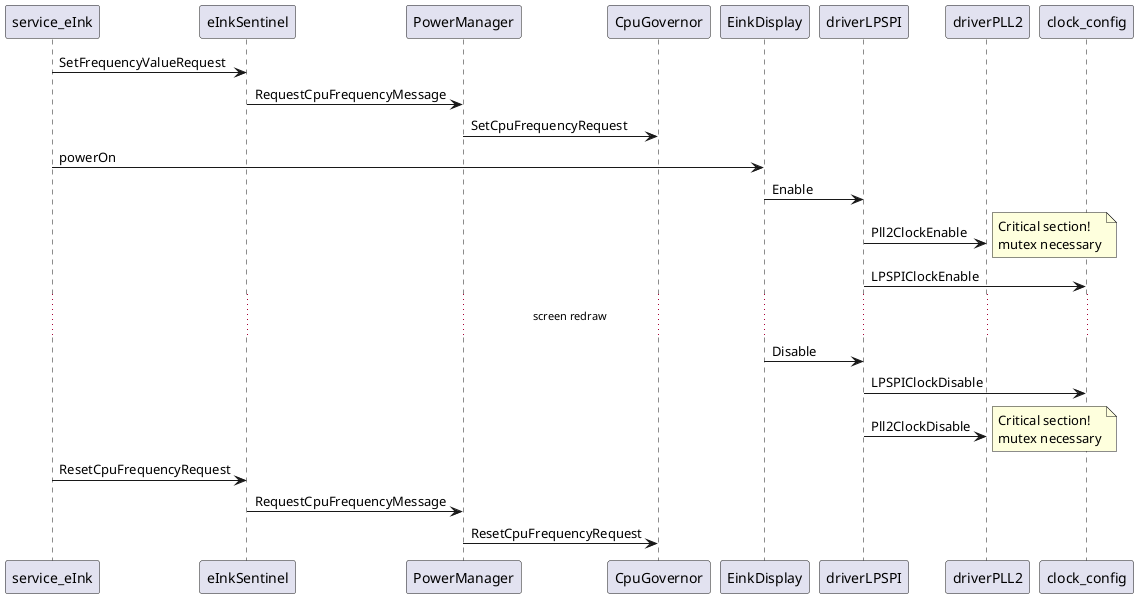 @startuml

service_eInk -> eInkSentinel : SetFrequencyValueRequest
eInkSentinel -> PowerManager : RequestCpuFrequencyMessage

PowerManager -> CpuGovernor : SetCpuFrequencyRequest

service_eInk -> EinkDisplay : powerOn
EinkDisplay -> driverLPSPI : Enable

driverLPSPI -> driverPLL2 : Pll2ClockEnable
note right
Critical section!
mutex necessary
end note

driverLPSPI -> clock_config : LPSPIClockEnable

...screen redraw...
 
EinkDisplay -> driverLPSPI : Disable
 
driverLPSPI -> clock_config : LPSPIClockDisable

driverLPSPI -> driverPLL2 : Pll2ClockDisable
note right
Critical section!
mutex necessary
end note

service_eInk -> eInkSentinel : ResetCpuFrequencyRequest
eInkSentinel -> PowerManager : RequestCpuFrequencyMessage

PowerManager -> CpuGovernor : ResetCpuFrequencyRequest

@enduml
 



@startuml

service_cellular -> cellularSentinel : SetFrequencyValueRequest
cellularSentinel -> PowerManager : RequestCpuFrequencyMessage

PowerManager -> CpuGovernor : SetCpuFrequencyRequest

service_cellular -> bsp_cellular : wakeUp
bsp_cellular -> driverUART : Enable

driverUART -> clock_config : ExternalOscillatorEnable
note right
Critical section!
mutex necessary
end note

driverUART -> clock_config : UARTClockEnable

...call ended...
 
bsp_cellular -> driverUART : Disable
 
driverUART -> clock_config : UARTClockDisable

service_cellular -> cellularSentinel : ResetCpuFrequencyRequest
cellularSentinel -> PowerManager : RequestCpuFrequencyMessage

PowerManager -> CpuGovernor : ResetCpuFrequencyRequest

@enduml
